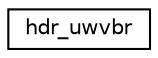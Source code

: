 digraph "Graphical Class Hierarchy"
{
 // LATEX_PDF_SIZE
  edge [fontname="Helvetica",fontsize="10",labelfontname="Helvetica",labelfontsize="10"];
  node [fontname="Helvetica",fontsize="10",shape=record];
  rankdir="LR";
  Node0 [label="hdr_uwvbr",height=0.2,width=0.4,color="black", fillcolor="white", style="filled",URL="$structhdr__uwvbr.html",tooltip="hdr_uwvbr describes UWVBR packets."];
}
